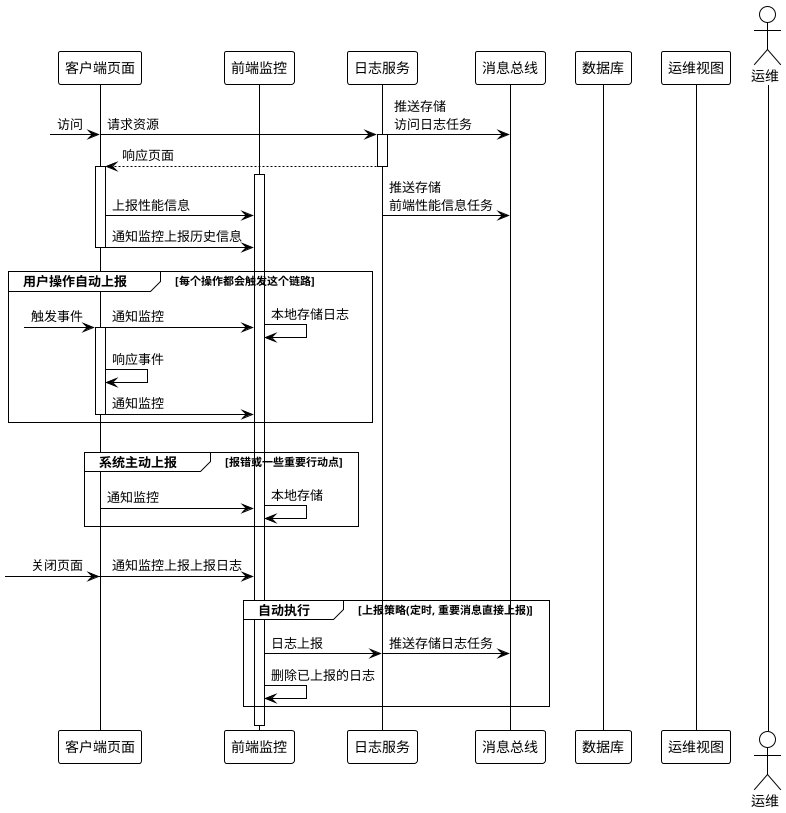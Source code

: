 @startuml 监控设计
!theme plain
!pragma teoz true

participant 客户端页面 as clientPage
participant 前端监控 as monitor
participant 日志服务 as server
participant 消息总线 as messageBus
participant 数据库 as db
participant 运维视图 as ywst
actor 运维 as yw

?-> clientPage : 访问
&clientPage -> server ++: 请求资源
&server -> messageBus : 推送存储\n访问日志任务
server --> clientPage --++ : 响应页面

activate monitor

clientPage -> monitor : 上报性能信息
&server -> messageBus : 推送存储\n前端性能信息任务


clientPage -> monitor -- : 通知监控上报历史信息
||12||
group 用户操作自动上报 [每个操作都会触发这个链路]

?-> clientPage ++ : 触发事件
&clientPage -> monitor : 通知监控
&monitor -> monitor : 本地存储日志
clientPage -> clientPage : 响应事件
clientPage -> monitor -- : 通知监控

end
||12||
group 系统主动上报 [报错或一些重要行动点]

clientPage -> monitor : 通知监控
&monitor -> monitor : 本地存储

end
||12||
?-> clientPage : 关闭页面
&-> monitor : 通知监控上报上报日志
||12||
group 自动执行 [上报策略(定时, 重要消息直接上报)]

monitor -> server : 日志上报
&server -> messageBus : 推送存储日志任务
monitor -> monitor : 删除已上报的日志

end

deactivate monitor

@enduml